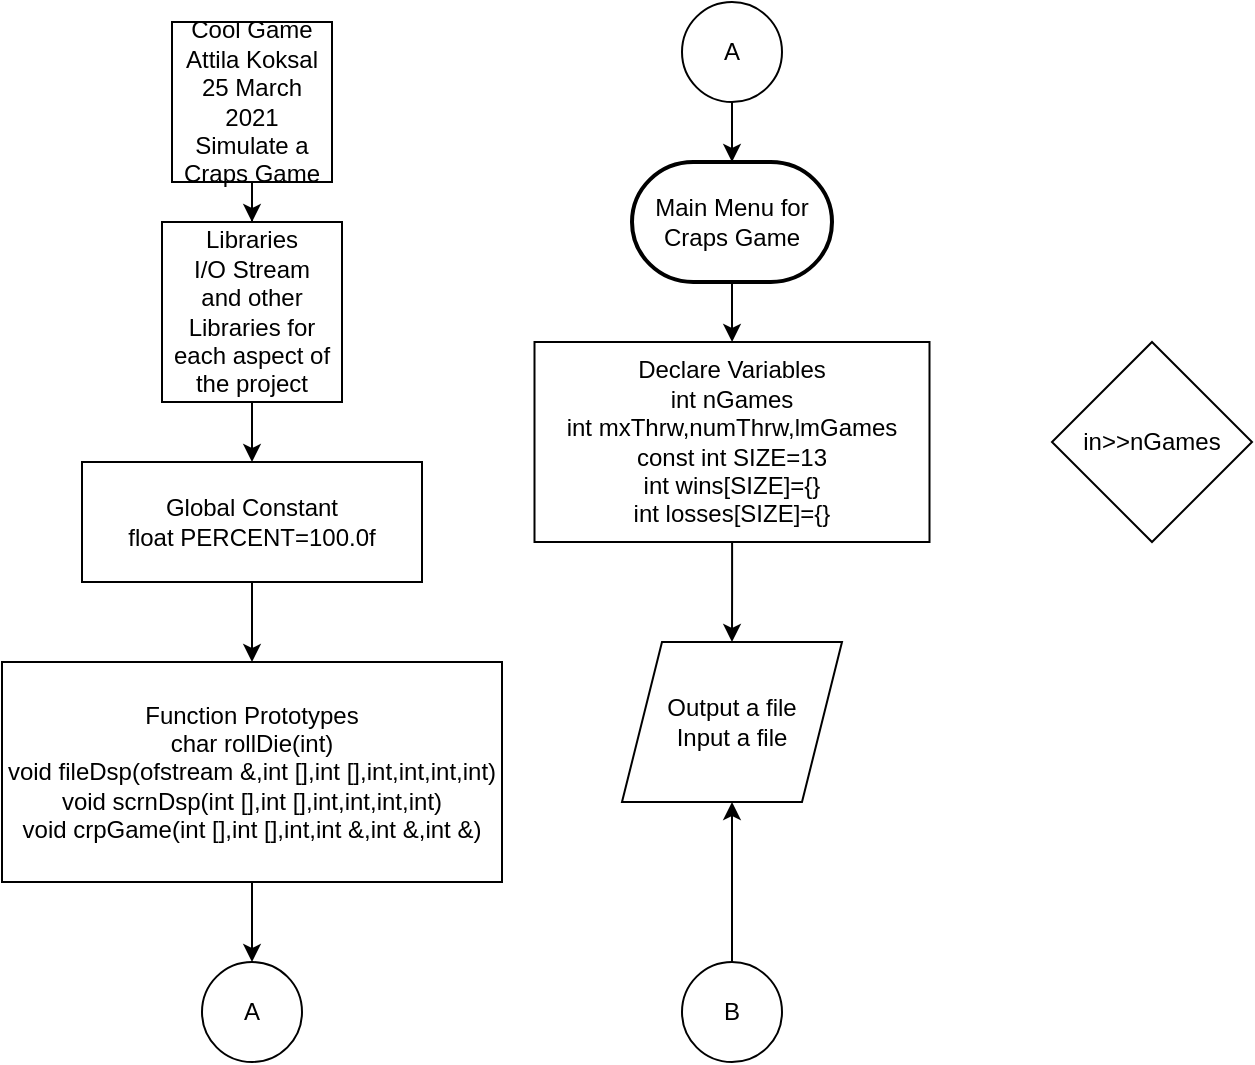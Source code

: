 <mxfile version="14.5.1" type="device"><diagram id="C5RBs43oDa-KdzZeNtuy" name="Page-1"><mxGraphModel dx="1038" dy="580" grid="1" gridSize="10" guides="1" tooltips="1" connect="1" arrows="1" fold="1" page="1" pageScale="1" pageWidth="827" pageHeight="1169" math="0" shadow="0"><root><mxCell id="WIyWlLk6GJQsqaUBKTNV-0"/><mxCell id="WIyWlLk6GJQsqaUBKTNV-1" parent="WIyWlLk6GJQsqaUBKTNV-0"/><mxCell id="mPQuLuSIxWRG8TVKtKjL-34" value="&lt;span&gt;Function Prototypes&lt;/span&gt;&lt;br&gt;&lt;span&gt;char rollDie(int)&lt;/span&gt;&lt;br&gt;&lt;span&gt;void fileDsp(ofstream &amp;amp;,int [],int [],int,int,int,int)&lt;/span&gt;&lt;br&gt;&lt;span&gt;void scrnDsp(int [],int [],int,int,int,int)&lt;/span&gt;&lt;br&gt;&lt;span&gt;void crpGame(int [],int [],int,int &amp;amp;,int &amp;amp;,int &amp;amp;)&lt;/span&gt;" style="rounded=0;whiteSpace=wrap;html=1;" parent="WIyWlLk6GJQsqaUBKTNV-1" vertex="1"><mxGeometry x="5" y="370" width="250" height="110" as="geometry"/></mxCell><mxCell id="A4RTOoCLaP5nwwJ5r5Nx-10" value="" style="group" vertex="1" connectable="0" parent="WIyWlLk6GJQsqaUBKTNV-1"><mxGeometry x="45" y="50" width="170" height="520" as="geometry"/></mxCell><mxCell id="mPQuLuSIxWRG8TVKtKjL-0" value="Cool Game&lt;br&gt;Attila Koksal&lt;br&gt;25 March 2021&lt;br&gt;Simulate a Craps Game" style="whiteSpace=wrap;html=1;aspect=fixed;" parent="A4RTOoCLaP5nwwJ5r5Nx-10" vertex="1"><mxGeometry x="45" width="80" height="80" as="geometry"/></mxCell><mxCell id="mPQuLuSIxWRG8TVKtKjL-1" value="Libraries&lt;br&gt;I/O Stream&lt;br&gt;and other Libraries for each aspect of the project&lt;br&gt;" style="whiteSpace=wrap;html=1;aspect=fixed;" parent="A4RTOoCLaP5nwwJ5r5Nx-10" vertex="1"><mxGeometry x="40" y="100" width="90" height="90" as="geometry"/></mxCell><mxCell id="mPQuLuSIxWRG8TVKtKjL-13" value="" style="edgeStyle=orthogonalEdgeStyle;rounded=0;orthogonalLoop=1;jettySize=auto;html=1;" parent="A4RTOoCLaP5nwwJ5r5Nx-10" source="mPQuLuSIxWRG8TVKtKjL-0" target="mPQuLuSIxWRG8TVKtKjL-1" edge="1"><mxGeometry x="-35" as="geometry"/></mxCell><mxCell id="mPQuLuSIxWRG8TVKtKjL-16" value="A" style="ellipse;whiteSpace=wrap;html=1;aspect=fixed;" parent="A4RTOoCLaP5nwwJ5r5Nx-10" vertex="1"><mxGeometry x="60" y="470" width="50" height="50" as="geometry"/></mxCell><mxCell id="mPQuLuSIxWRG8TVKtKjL-27" value="&lt;span&gt;Global Constant&lt;/span&gt;&lt;br&gt;&lt;span&gt;float PERCENT=100.0f&lt;/span&gt;" style="rounded=0;whiteSpace=wrap;html=1;" parent="A4RTOoCLaP5nwwJ5r5Nx-10" vertex="1"><mxGeometry y="220" width="170" height="60" as="geometry"/></mxCell><mxCell id="mPQuLuSIxWRG8TVKtKjL-32" value="" style="edgeStyle=orthogonalEdgeStyle;rounded=0;orthogonalLoop=1;jettySize=auto;html=1;" parent="A4RTOoCLaP5nwwJ5r5Nx-10" source="mPQuLuSIxWRG8TVKtKjL-1" target="mPQuLuSIxWRG8TVKtKjL-27" edge="1"><mxGeometry relative="1" as="geometry"/></mxCell><mxCell id="mPQuLuSIxWRG8TVKtKjL-35" value="" style="edgeStyle=orthogonalEdgeStyle;rounded=0;orthogonalLoop=1;jettySize=auto;html=1;" parent="A4RTOoCLaP5nwwJ5r5Nx-10" source="mPQuLuSIxWRG8TVKtKjL-34" target="mPQuLuSIxWRG8TVKtKjL-16" edge="1"><mxGeometry relative="1" as="geometry"/></mxCell><mxCell id="mPQuLuSIxWRG8TVKtKjL-36" value="" style="edgeStyle=orthogonalEdgeStyle;rounded=0;orthogonalLoop=1;jettySize=auto;html=1;" parent="WIyWlLk6GJQsqaUBKTNV-1" source="mPQuLuSIxWRG8TVKtKjL-27" target="mPQuLuSIxWRG8TVKtKjL-34" edge="1"><mxGeometry relative="1" as="geometry"/></mxCell><mxCell id="A4RTOoCLaP5nwwJ5r5Nx-11" value="" style="group" vertex="1" connectable="0" parent="WIyWlLk6GJQsqaUBKTNV-1"><mxGeometry x="271.25" y="40" width="197.5" height="530" as="geometry"/></mxCell><mxCell id="mPQuLuSIxWRG8TVKtKjL-20" value="A" style="ellipse;whiteSpace=wrap;html=1;aspect=fixed;" parent="A4RTOoCLaP5nwwJ5r5Nx-11" vertex="1"><mxGeometry x="73.75" width="50" height="50" as="geometry"/></mxCell><mxCell id="mPQuLuSIxWRG8TVKtKjL-24" value="Main Menu for Craps Game" style="strokeWidth=2;html=1;shape=mxgraph.flowchart.terminator;whiteSpace=wrap;" parent="A4RTOoCLaP5nwwJ5r5Nx-11" vertex="1"><mxGeometry x="48.75" y="80" width="100" height="60" as="geometry"/></mxCell><mxCell id="A4RTOoCLaP5nwwJ5r5Nx-5" value="" style="edgeStyle=orthogonalEdgeStyle;rounded=0;orthogonalLoop=1;jettySize=auto;html=1;" edge="1" parent="A4RTOoCLaP5nwwJ5r5Nx-11" source="mPQuLuSIxWRG8TVKtKjL-20" target="mPQuLuSIxWRG8TVKtKjL-24"><mxGeometry relative="1" as="geometry"/></mxCell><mxCell id="mPQuLuSIxWRG8TVKtKjL-26" value="Declare Variables&lt;br&gt;int nGames&lt;br&gt;int mxThrw,numThrw,lmGames&lt;br&gt;const int SIZE=13&lt;br&gt;int wins[SIZE]={}&lt;br&gt;int losses[SIZE]={}" style="rounded=0;whiteSpace=wrap;html=1;" parent="A4RTOoCLaP5nwwJ5r5Nx-11" vertex="1"><mxGeometry y="170" width="197.5" height="100" as="geometry"/></mxCell><mxCell id="A4RTOoCLaP5nwwJ5r5Nx-2" value="" style="edgeStyle=orthogonalEdgeStyle;rounded=0;orthogonalLoop=1;jettySize=auto;html=1;" edge="1" parent="A4RTOoCLaP5nwwJ5r5Nx-11" source="mPQuLuSIxWRG8TVKtKjL-24" target="mPQuLuSIxWRG8TVKtKjL-26"><mxGeometry relative="1" as="geometry"/></mxCell><mxCell id="A4RTOoCLaP5nwwJ5r5Nx-6" value="Output a file&lt;br&gt;Input a file" style="shape=parallelogram;perimeter=parallelogramPerimeter;whiteSpace=wrap;html=1;fixedSize=1;" vertex="1" parent="A4RTOoCLaP5nwwJ5r5Nx-11"><mxGeometry x="43.75" y="320" width="110" height="80" as="geometry"/></mxCell><mxCell id="A4RTOoCLaP5nwwJ5r5Nx-9" value="" style="edgeStyle=orthogonalEdgeStyle;rounded=0;orthogonalLoop=1;jettySize=auto;html=1;" edge="1" parent="A4RTOoCLaP5nwwJ5r5Nx-11" source="mPQuLuSIxWRG8TVKtKjL-26" target="A4RTOoCLaP5nwwJ5r5Nx-6"><mxGeometry relative="1" as="geometry"/></mxCell><mxCell id="A4RTOoCLaP5nwwJ5r5Nx-8" value="" style="edgeStyle=orthogonalEdgeStyle;rounded=0;orthogonalLoop=1;jettySize=auto;html=1;" edge="1" parent="A4RTOoCLaP5nwwJ5r5Nx-11" source="A4RTOoCLaP5nwwJ5r5Nx-7" target="A4RTOoCLaP5nwwJ5r5Nx-6"><mxGeometry relative="1" as="geometry"/></mxCell><mxCell id="A4RTOoCLaP5nwwJ5r5Nx-7" value="B" style="ellipse;whiteSpace=wrap;html=1;aspect=fixed;" vertex="1" parent="A4RTOoCLaP5nwwJ5r5Nx-11"><mxGeometry x="73.75" y="480" width="50" height="50" as="geometry"/></mxCell><mxCell id="A4RTOoCLaP5nwwJ5r5Nx-12" value="in&amp;gt;&amp;gt;nGames" style="rhombus;whiteSpace=wrap;html=1;" vertex="1" parent="WIyWlLk6GJQsqaUBKTNV-1"><mxGeometry x="530" y="210" width="100" height="100" as="geometry"/></mxCell></root></mxGraphModel></diagram></mxfile>